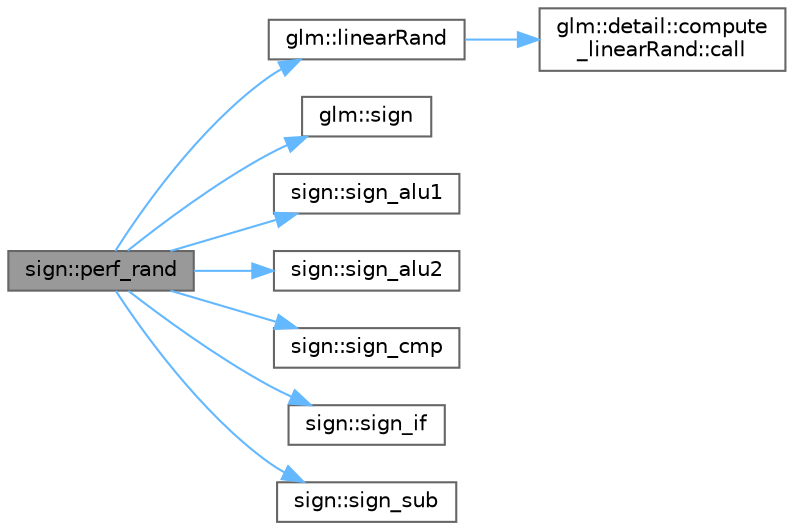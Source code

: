 digraph "sign::perf_rand"
{
 // LATEX_PDF_SIZE
  bgcolor="transparent";
  edge [fontname=Helvetica,fontsize=10,labelfontname=Helvetica,labelfontsize=10];
  node [fontname=Helvetica,fontsize=10,shape=box,height=0.2,width=0.4];
  rankdir="LR";
  Node1 [id="Node000001",label="sign::perf_rand",height=0.2,width=0.4,color="gray40", fillcolor="grey60", style="filled", fontcolor="black",tooltip=" "];
  Node1 -> Node2 [id="edge17_Node000001_Node000002",color="steelblue1",style="solid",tooltip=" "];
  Node2 [id="Node000002",label="glm::linearRand",height=0.2,width=0.4,color="grey40", fillcolor="white", style="filled",URL="$group__gtc__random.html#ga04e241ab88374a477a2c2ceadd2fa03d",tooltip=" "];
  Node2 -> Node3 [id="edge18_Node000002_Node000003",color="steelblue1",style="solid",tooltip=" "];
  Node3 [id="Node000003",label="glm::detail::compute\l_linearRand::call",height=0.2,width=0.4,color="grey40", fillcolor="white", style="filled",URL="$structglm_1_1detail_1_1compute__linear_rand.html#a95f08651312e1f320463a26f2c08bc94",tooltip=" "];
  Node1 -> Node4 [id="edge19_Node000001_Node000004",color="steelblue1",style="solid",tooltip=" "];
  Node4 [id="Node000004",label="glm::sign",height=0.2,width=0.4,color="grey40", fillcolor="white", style="filled",URL="$group__core__func__common.html#gaf749e7f029eb88580a45493e41002629",tooltip=" "];
  Node1 -> Node5 [id="edge20_Node000001_Node000005",color="steelblue1",style="solid",tooltip=" "];
  Node5 [id="Node000005",label="sign::sign_alu1",height=0.2,width=0.4,color="grey40", fillcolor="white", style="filled",URL="$namespacesign.html#ad274e1a08012b2a6f1934c15b1e66039",tooltip=" "];
  Node1 -> Node6 [id="edge21_Node000001_Node000006",color="steelblue1",style="solid",tooltip=" "];
  Node6 [id="Node000006",label="sign::sign_alu2",height=0.2,width=0.4,color="grey40", fillcolor="white", style="filled",URL="$namespacesign.html#a97b3f79bd2b5af7c6961f3a7841ca19a",tooltip=" "];
  Node1 -> Node7 [id="edge22_Node000001_Node000007",color="steelblue1",style="solid",tooltip=" "];
  Node7 [id="Node000007",label="sign::sign_cmp",height=0.2,width=0.4,color="grey40", fillcolor="white", style="filled",URL="$namespacesign.html#a822acd22a92c2aac21cfe55e2ea76bf7",tooltip=" "];
  Node1 -> Node8 [id="edge23_Node000001_Node000008",color="steelblue1",style="solid",tooltip=" "];
  Node8 [id="Node000008",label="sign::sign_if",height=0.2,width=0.4,color="grey40", fillcolor="white", style="filled",URL="$namespacesign.html#a8985e2c7df68403eac6692adcd3f8e81",tooltip=" "];
  Node1 -> Node9 [id="edge24_Node000001_Node000009",color="steelblue1",style="solid",tooltip=" "];
  Node9 [id="Node000009",label="sign::sign_sub",height=0.2,width=0.4,color="grey40", fillcolor="white", style="filled",URL="$namespacesign.html#abd70dd83d976cecb7a5cdd6285481f13",tooltip=" "];
}
